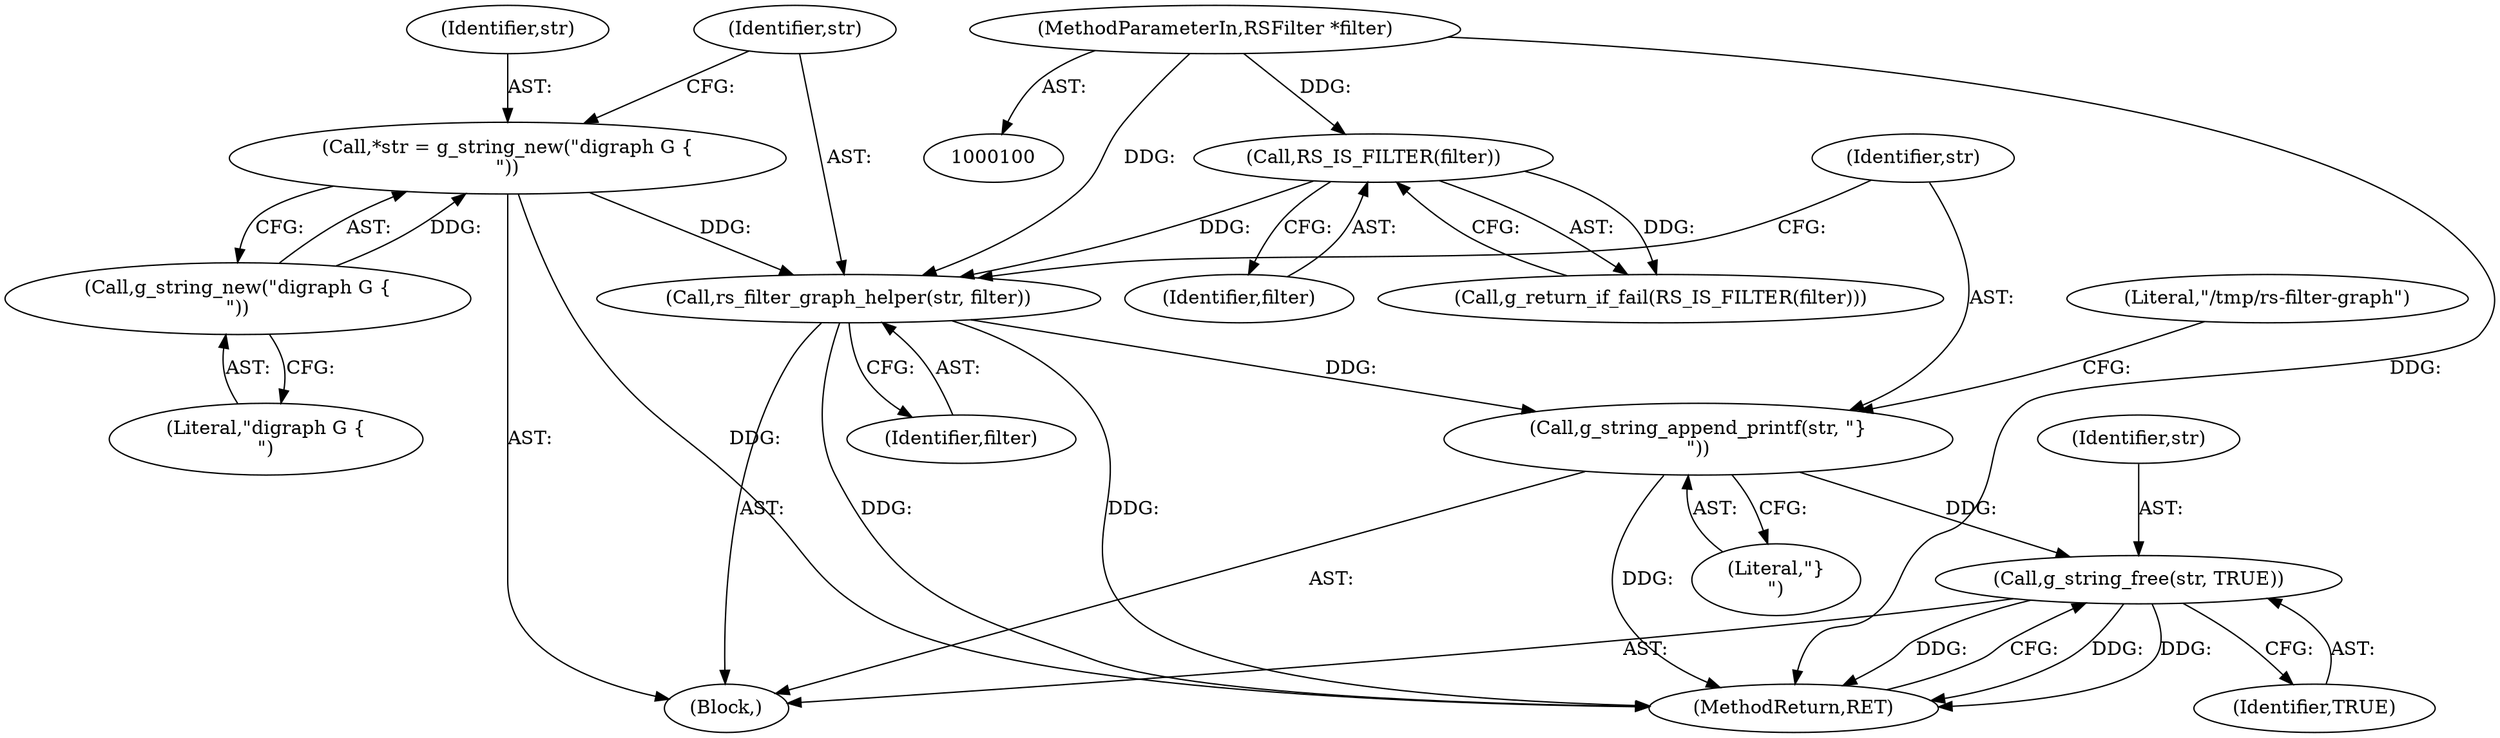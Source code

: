 digraph "0_rawstudio_9c2cd3c93c05d009a91d84eedbb85873b0cb505d@API" {
"1000140" [label="(Call,g_string_free(str, TRUE))"];
"1000114" [label="(Call,g_string_append_printf(str, \"}\n\"))"];
"1000111" [label="(Call,rs_filter_graph_helper(str, filter))"];
"1000107" [label="(Call,*str = g_string_new(\"digraph G {\n\"))"];
"1000109" [label="(Call,g_string_new(\"digraph G {\n\"))"];
"1000104" [label="(Call,RS_IS_FILTER(filter))"];
"1000101" [label="(MethodParameterIn,RSFilter *filter)"];
"1000143" [label="(MethodReturn,RET)"];
"1000104" [label="(Call,RS_IS_FILTER(filter))"];
"1000111" [label="(Call,rs_filter_graph_helper(str, filter))"];
"1000141" [label="(Identifier,str)"];
"1000109" [label="(Call,g_string_new(\"digraph G {\n\"))"];
"1000140" [label="(Call,g_string_free(str, TRUE))"];
"1000110" [label="(Literal,\"digraph G {\n\")"];
"1000113" [label="(Identifier,filter)"];
"1000142" [label="(Identifier,TRUE)"];
"1000101" [label="(MethodParameterIn,RSFilter *filter)"];
"1000118" [label="(Literal,\"/tmp/rs-filter-graph\")"];
"1000108" [label="(Identifier,str)"];
"1000107" [label="(Call,*str = g_string_new(\"digraph G {\n\"))"];
"1000112" [label="(Identifier,str)"];
"1000103" [label="(Call,g_return_if_fail(RS_IS_FILTER(filter)))"];
"1000102" [label="(Block,)"];
"1000116" [label="(Literal,\"}\n\")"];
"1000115" [label="(Identifier,str)"];
"1000114" [label="(Call,g_string_append_printf(str, \"}\n\"))"];
"1000105" [label="(Identifier,filter)"];
"1000140" -> "1000102"  [label="AST: "];
"1000140" -> "1000142"  [label="CFG: "];
"1000141" -> "1000140"  [label="AST: "];
"1000142" -> "1000140"  [label="AST: "];
"1000143" -> "1000140"  [label="CFG: "];
"1000140" -> "1000143"  [label="DDG: "];
"1000140" -> "1000143"  [label="DDG: "];
"1000140" -> "1000143"  [label="DDG: "];
"1000114" -> "1000140"  [label="DDG: "];
"1000114" -> "1000102"  [label="AST: "];
"1000114" -> "1000116"  [label="CFG: "];
"1000115" -> "1000114"  [label="AST: "];
"1000116" -> "1000114"  [label="AST: "];
"1000118" -> "1000114"  [label="CFG: "];
"1000114" -> "1000143"  [label="DDG: "];
"1000111" -> "1000114"  [label="DDG: "];
"1000111" -> "1000102"  [label="AST: "];
"1000111" -> "1000113"  [label="CFG: "];
"1000112" -> "1000111"  [label="AST: "];
"1000113" -> "1000111"  [label="AST: "];
"1000115" -> "1000111"  [label="CFG: "];
"1000111" -> "1000143"  [label="DDG: "];
"1000111" -> "1000143"  [label="DDG: "];
"1000107" -> "1000111"  [label="DDG: "];
"1000104" -> "1000111"  [label="DDG: "];
"1000101" -> "1000111"  [label="DDG: "];
"1000107" -> "1000102"  [label="AST: "];
"1000107" -> "1000109"  [label="CFG: "];
"1000108" -> "1000107"  [label="AST: "];
"1000109" -> "1000107"  [label="AST: "];
"1000112" -> "1000107"  [label="CFG: "];
"1000107" -> "1000143"  [label="DDG: "];
"1000109" -> "1000107"  [label="DDG: "];
"1000109" -> "1000110"  [label="CFG: "];
"1000110" -> "1000109"  [label="AST: "];
"1000104" -> "1000103"  [label="AST: "];
"1000104" -> "1000105"  [label="CFG: "];
"1000105" -> "1000104"  [label="AST: "];
"1000103" -> "1000104"  [label="CFG: "];
"1000104" -> "1000103"  [label="DDG: "];
"1000101" -> "1000104"  [label="DDG: "];
"1000101" -> "1000100"  [label="AST: "];
"1000101" -> "1000143"  [label="DDG: "];
}

